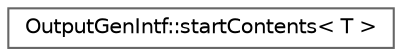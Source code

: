 digraph "Graphical Class Hierarchy"
{
 // INTERACTIVE_SVG=YES
 // LATEX_PDF_SIZE
  bgcolor="transparent";
  edge [fontname=Helvetica,fontsize=10,labelfontname=Helvetica,labelfontsize=10];
  node [fontname=Helvetica,fontsize=10,shape=box,height=0.2,width=0.4];
  rankdir="LR";
  Node0 [label="OutputGenIntf::startContents\< T \>",height=0.2,width=0.4,color="grey40", fillcolor="white", style="filled",URL="$d5/da2/struct_output_gen_intf_1_1start_contents.html",tooltip=" "];
}

